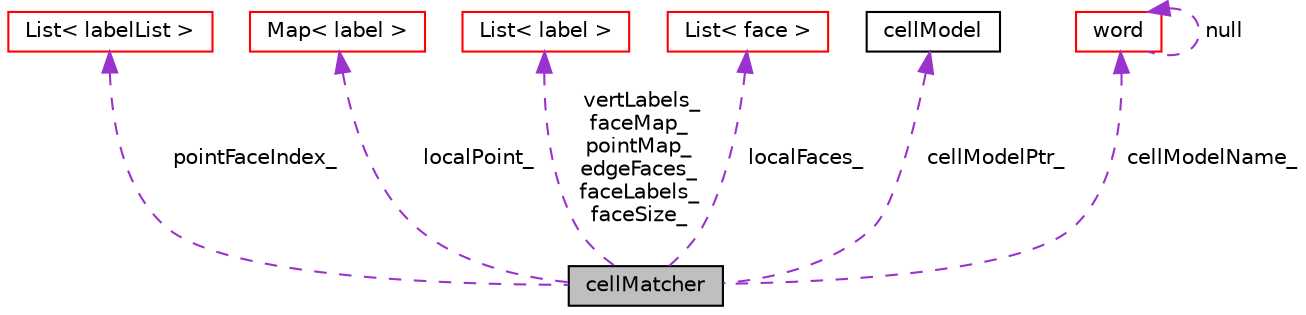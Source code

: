 digraph "cellMatcher"
{
  bgcolor="transparent";
  edge [fontname="Helvetica",fontsize="10",labelfontname="Helvetica",labelfontsize="10"];
  node [fontname="Helvetica",fontsize="10",shape=record];
  Node1 [label="cellMatcher",height=0.2,width=0.4,color="black", fillcolor="grey75", style="filled", fontcolor="black"];
  Node2 -> Node1 [dir="back",color="darkorchid3",fontsize="10",style="dashed",label=" pointFaceIndex_" ,fontname="Helvetica"];
  Node2 [label="List\< labelList \>",height=0.2,width=0.4,color="red",URL="$a01397.html"];
  Node3 -> Node1 [dir="back",color="darkorchid3",fontsize="10",style="dashed",label=" localPoint_" ,fontname="Helvetica"];
  Node3 [label="Map\< label \>",height=0.2,width=0.4,color="red",URL="$a01436.html"];
  Node4 -> Node1 [dir="back",color="darkorchid3",fontsize="10",style="dashed",label=" vertLabels_\nfaceMap_\npointMap_\nedgeFaces_\nfaceLabels_\nfaceSize_" ,fontname="Helvetica"];
  Node4 [label="List\< label \>",height=0.2,width=0.4,color="red",URL="$a01397.html"];
  Node5 -> Node1 [dir="back",color="darkorchid3",fontsize="10",style="dashed",label=" localFaces_" ,fontname="Helvetica"];
  Node5 [label="List\< face \>",height=0.2,width=0.4,color="red",URL="$a01397.html"];
  Node6 -> Node1 [dir="back",color="darkorchid3",fontsize="10",style="dashed",label=" cellModelPtr_" ,fontname="Helvetica"];
  Node6 [label="cellModel",height=0.2,width=0.4,color="black",URL="$a00217.html",tooltip="Maps a geometry to a set of cell primitives, which enables geometric cell data to be calculated witho..."];
  Node7 -> Node1 [dir="back",color="darkorchid3",fontsize="10",style="dashed",label=" cellModelName_" ,fontname="Helvetica"];
  Node7 [label="word",height=0.2,width=0.4,color="red",URL="$a02987.html",tooltip="A class for handling words, derived from string. "];
  Node7 -> Node7 [dir="back",color="darkorchid3",fontsize="10",style="dashed",label=" null" ,fontname="Helvetica"];
}

